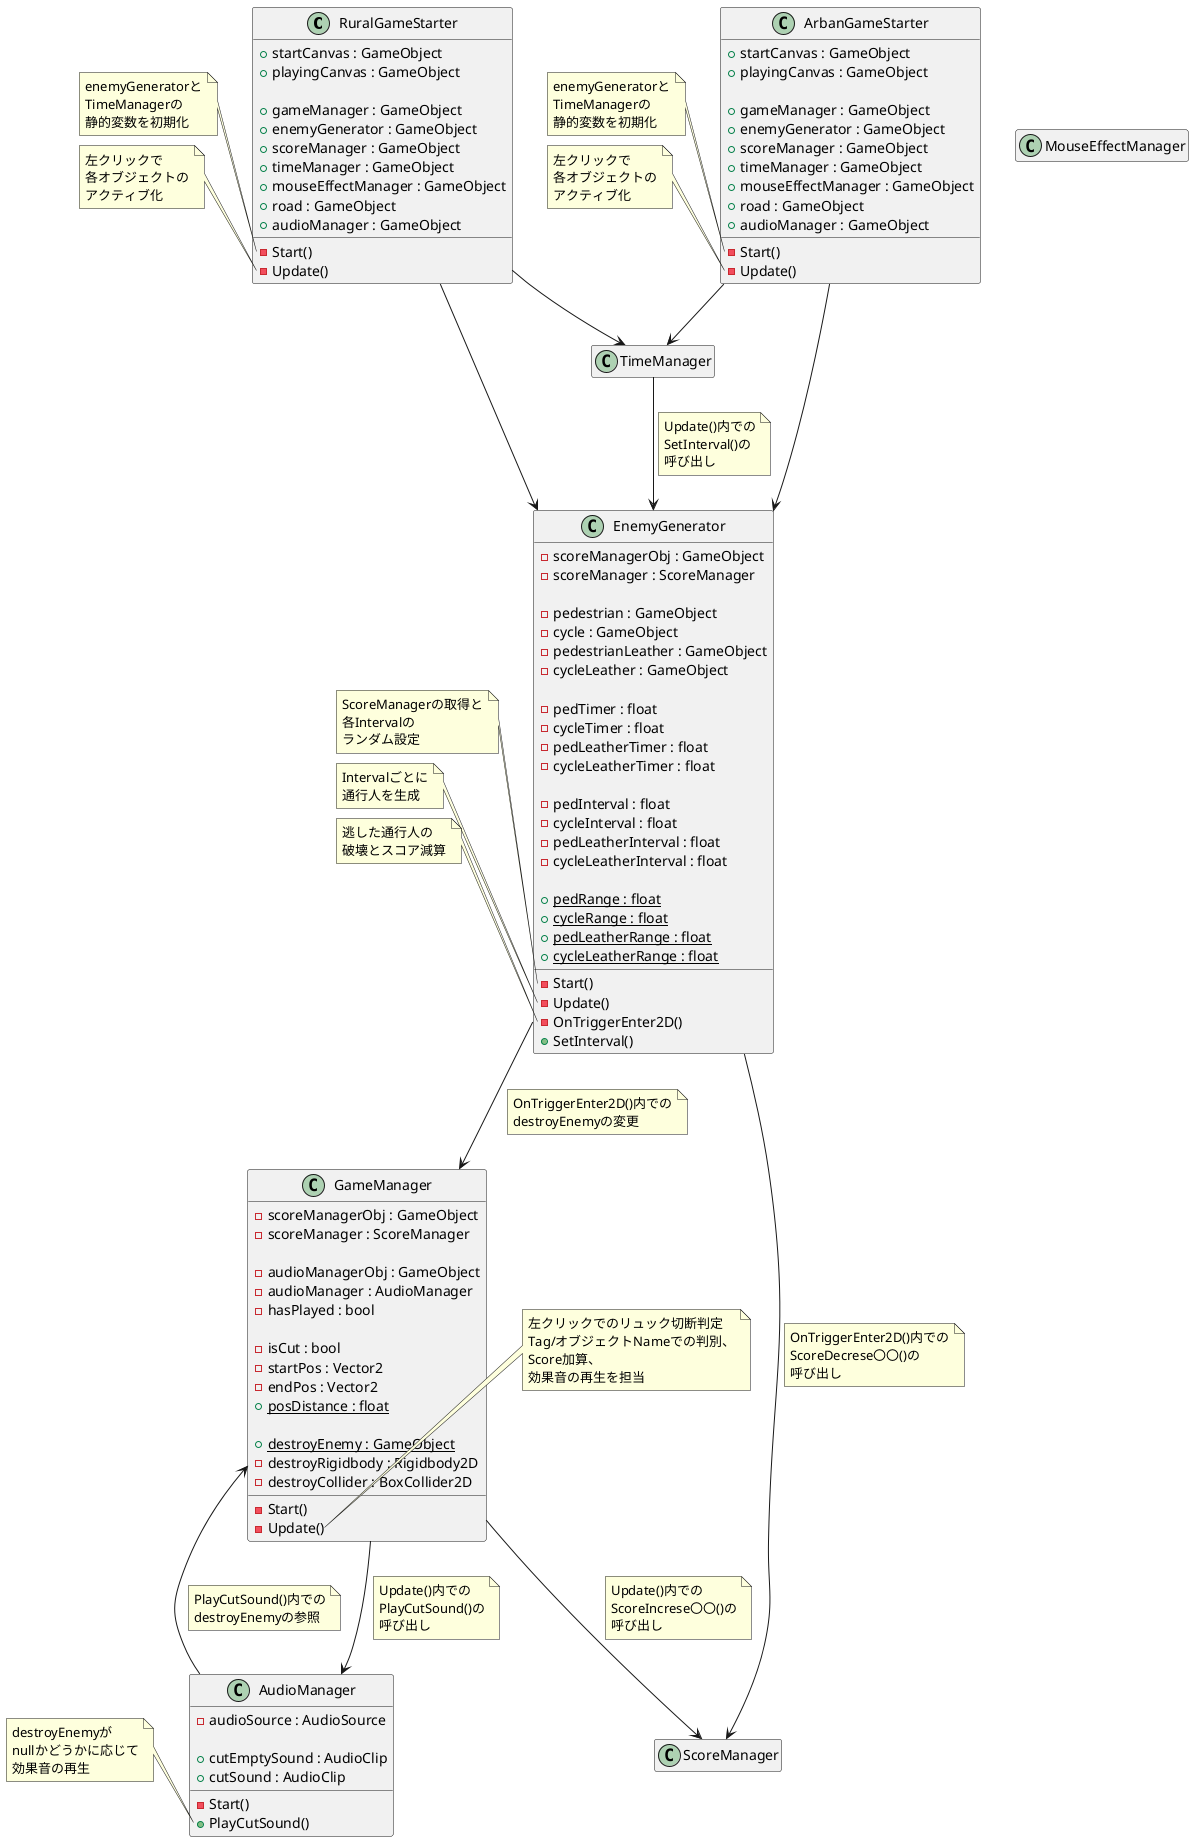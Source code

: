 @startuml
hide empty members

class RuralGameStarter
{
+ startCanvas : GameObject
+ playingCanvas : GameObject

+ gameManager : GameObject
+ enemyGenerator : GameObject
+ scoreManager : GameObject
+ timeManager : GameObject
+ mouseEffectManager : GameObject
+ road : GameObject
+ audioManager : GameObject
- Start()
- Update()
}
note left of RuralGameStarter::Start
  enemyGeneratorと
  TimeManagerの
  静的変数を初期化
end note
note left of RuralGameStarter::Update
  左クリックで
  各オブジェクトの
  アクティブ化
end note

RuralGameStarter --> TimeManager
RuralGameStarter --> EnemyGenerator

class ArbanGameStarter
{
+ startCanvas : GameObject
+ playingCanvas : GameObject

+ gameManager : GameObject
+ enemyGenerator : GameObject
+ scoreManager : GameObject
+ timeManager : GameObject
+ mouseEffectManager : GameObject
+ road : GameObject
+ audioManager : GameObject
- Start()
- Update()
}
note left of ArbanGameStarter::Start
  enemyGeneratorと
  TimeManagerの
  静的変数を初期化
end note
note left of ArbanGameStarter::Update
  左クリックで
  各オブジェクトの
  アクティブ化
end note

ArbanGameStarter --> TimeManager
ArbanGameStarter --> EnemyGenerator

class EnemyGenerator
{
- scoreManagerObj : GameObject
- scoreManager : ScoreManager

- pedestrian : GameObject
- cycle : GameObject
- pedestrianLeather : GameObject
- cycleLeather : GameObject

- pedTimer : float
- cycleTimer : float
- pedLeatherTimer : float
- cycleLeatherTimer : float

- pedInterval : float
- cycleInterval : float
- pedLeatherInterval : float
- cycleLeatherInterval : float

+ {static} pedRange : float
+ {static} cycleRange : float
+ {static} pedLeatherRange : float
+ {static} cycleLeatherRange : float

- Start()
- Update()
- OnTriggerEnter2D()
+ SetInterval()
}
note left of EnemyGenerator::Start
  ScoreManagerの取得と
  各Intervalの
  ランダム設定
end note
note left of EnemyGenerator::Update
  Intervalごとに
  通行人を生成
end note
note left of EnemyGenerator::OnTriggerEnter2D
  逃した通行人の
  破壊とスコア減算
end note

EnemyGenerator --> GameManager
note right on link
  OnTriggerEnter2D()内での
  destroyEnemyの変更
end note
EnemyGenerator --> ScoreManager
note right on link
  OnTriggerEnter2D()内での
  ScoreDecrese〇〇()の
  呼び出し
end note

class GameManager
{
- scoreManagerObj : GameObject
- scoreManager : ScoreManager

- audioManagerObj : GameObject
- audioManager : AudioManager
- hasPlayed : bool

- isCut : bool
- startPos : Vector2
- endPos : Vector2
+ {static} posDistance : float

+ {static} destroyEnemy : GameObject
- destroyRigidbody : Rigidbody2D
- destroyCollider : BoxCollider2D

- Start()
- Update()
}
note left of GameManager::Update
    左クリックでのリュック切断判定
    Tag/オブジェクトNameでの判別、
    Score加算、
    効果音の再生を担当
end note

GameManager --> AudioManager
note right on link
  Update()内での
  PlayCutSound()の
  呼び出し
end note
GameManager --> ScoreManager
note right on link
  Update()内での
  ScoreIncrese〇〇()の
  呼び出し
end note

class ScoreManager
{

}

class TimeManager
{

}

TimeManager --> EnemyGenerator
note right on link
  Update()内での
  SetInterval()の
  呼び出し
end note

class MouseEffectManager
{

}

class AudioManager
{
- audioSource : AudioSource

+ cutEmptySound : AudioClip
+ cutSound : AudioClip

- Start()
+ PlayCutSound()
}
note left of AudioManager::PlayCutSound
  destroyEnemyが
  nullかどうかに応じて
  効果音の再生
end note

AudioManager --> GameManager
note right on link
  PlayCutSound()内での
  destroyEnemyの参照
end note

@enduml